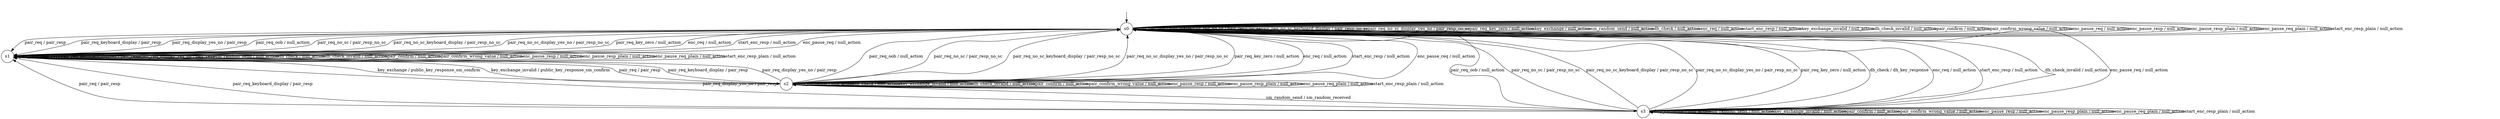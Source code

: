 digraph g {
__start0 [label="" shape="none"];

	s0 [shape="circle" label="s0"];
	s1 [shape="circle" label="s1"];
	s2 [shape="circle" label="s2"];
	s3 [shape="circle" label="s3"];
	s0 -> s1 [label="pair_req / pair_resp"];
	s0 -> s1 [label="pair_req_keyboard_display / pair_resp"];
	s0 -> s1 [label="pair_req_display_yes_no / pair_resp"];
	s0 -> s0 [label="pair_req_oob / null_action"];
	s0 -> s0 [label="pair_req_no_sc / pair_resp_no_sc"];
	s0 -> s0 [label="pair_req_no_sc_keyboard_display / pair_resp_no_sc"];
	s0 -> s0 [label="pair_req_no_sc_display_yes_no / pair_resp_no_sc"];
	s0 -> s0 [label="pair_req_key_zero / null_action"];
	s0 -> s0 [label="key_exchange / null_action"];
	s0 -> s0 [label="sm_random_send / null_action"];
	s0 -> s0 [label="dh_check / null_action"];
	s0 -> s0 [label="enc_req / null_action"];
	s0 -> s0 [label="start_enc_resp / null_action"];
	s0 -> s0 [label="key_exchange_invalid / null_action"];
	s0 -> s0 [label="dh_check_invalid / null_action"];
	s0 -> s0 [label="pair_confirm / null_action"];
	s0 -> s0 [label="pair_confirm_wrong_value / null_action"];
	s0 -> s0 [label="enc_pause_req / null_action"];
	s0 -> s0 [label="enc_pause_resp / null_action"];
	s0 -> s0 [label="enc_pause_resp_plain / null_action"];
	s0 -> s0 [label="enc_pause_req_plain / null_action"];
	s0 -> s0 [label="start_enc_resp_plain / null_action"];
	s1 -> s1 [label="pair_req / pair_resp"];
	s1 -> s1 [label="pair_req_keyboard_display / pair_resp"];
	s1 -> s1 [label="pair_req_display_yes_no / pair_resp"];
	s1 -> s0 [label="pair_req_oob / null_action"];
	s1 -> s0 [label="pair_req_no_sc / pair_resp_no_sc"];
	s1 -> s0 [label="pair_req_no_sc_keyboard_display / pair_resp_no_sc"];
	s1 -> s0 [label="pair_req_no_sc_display_yes_no / pair_resp_no_sc"];
	s1 -> s0 [label="pair_req_key_zero / null_action"];
	s1 -> s2 [label="key_exchange / public_key_response_sm_confirm"];
	s1 -> s1 [label="sm_random_send / null_action"];
	s1 -> s1 [label="dh_check / null_action"];
	s1 -> s0 [label="enc_req / null_action"];
	s1 -> s0 [label="start_enc_resp / null_action"];
	s1 -> s2 [label="key_exchange_invalid / public_key_response_sm_confirm"];
	s1 -> s1 [label="dh_check_invalid / null_action"];
	s1 -> s1 [label="pair_confirm / null_action"];
	s1 -> s1 [label="pair_confirm_wrong_value / null_action"];
	s1 -> s0 [label="enc_pause_req / null_action"];
	s1 -> s1 [label="enc_pause_resp / null_action"];
	s1 -> s1 [label="enc_pause_resp_plain / null_action"];
	s1 -> s1 [label="enc_pause_req_plain / null_action"];
	s1 -> s1 [label="start_enc_resp_plain / null_action"];
	s2 -> s1 [label="pair_req / pair_resp"];
	s2 -> s1 [label="pair_req_keyboard_display / pair_resp"];
	s2 -> s1 [label="pair_req_display_yes_no / pair_resp"];
	s2 -> s0 [label="pair_req_oob / null_action"];
	s2 -> s0 [label="pair_req_no_sc / pair_resp_no_sc"];
	s2 -> s0 [label="pair_req_no_sc_keyboard_display / pair_resp_no_sc"];
	s2 -> s0 [label="pair_req_no_sc_display_yes_no / pair_resp_no_sc"];
	s2 -> s0 [label="pair_req_key_zero / null_action"];
	s2 -> s2 [label="key_exchange / null_action"];
	s2 -> s3 [label="sm_random_send / sm_random_received"];
	s2 -> s2 [label="dh_check / null_action"];
	s2 -> s0 [label="enc_req / null_action"];
	s2 -> s0 [label="start_enc_resp / null_action"];
	s2 -> s2 [label="key_exchange_invalid / null_action"];
	s2 -> s2 [label="dh_check_invalid / null_action"];
	s2 -> s2 [label="pair_confirm / null_action"];
	s2 -> s2 [label="pair_confirm_wrong_value / null_action"];
	s2 -> s0 [label="enc_pause_req / null_action"];
	s2 -> s2 [label="enc_pause_resp / null_action"];
	s2 -> s2 [label="enc_pause_resp_plain / null_action"];
	s2 -> s2 [label="enc_pause_req_plain / null_action"];
	s2 -> s2 [label="start_enc_resp_plain / null_action"];
	s3 -> s1 [label="pair_req / pair_resp"];
	s3 -> s1 [label="pair_req_keyboard_display / pair_resp"];
	s3 -> s1 [label="pair_req_display_yes_no / pair_resp"];
	s3 -> s0 [label="pair_req_oob / null_action"];
	s3 -> s0 [label="pair_req_no_sc / pair_resp_no_sc"];
	s3 -> s0 [label="pair_req_no_sc_keyboard_display / pair_resp_no_sc"];
	s3 -> s0 [label="pair_req_no_sc_display_yes_no / pair_resp_no_sc"];
	s3 -> s0 [label="pair_req_key_zero / null_action"];
	s3 -> s3 [label="key_exchange / null_action"];
	s3 -> s3 [label="sm_random_send / null_action"];
	s3 -> s0 [label="dh_check / dh_key_response"];
	s3 -> s0 [label="enc_req / null_action"];
	s3 -> s0 [label="start_enc_resp / null_action"];
	s3 -> s3 [label="key_exchange_invalid / null_action"];
	s3 -> s0 [label="dh_check_invalid / null_action"];
	s3 -> s3 [label="pair_confirm / null_action"];
	s3 -> s3 [label="pair_confirm_wrong_value / null_action"];
	s3 -> s0 [label="enc_pause_req / null_action"];
	s3 -> s3 [label="enc_pause_resp / null_action"];
	s3 -> s3 [label="enc_pause_resp_plain / null_action"];
	s3 -> s3 [label="enc_pause_req_plain / null_action"];
	s3 -> s3 [label="start_enc_resp_plain / null_action"];

__start0 -> s0;
}
